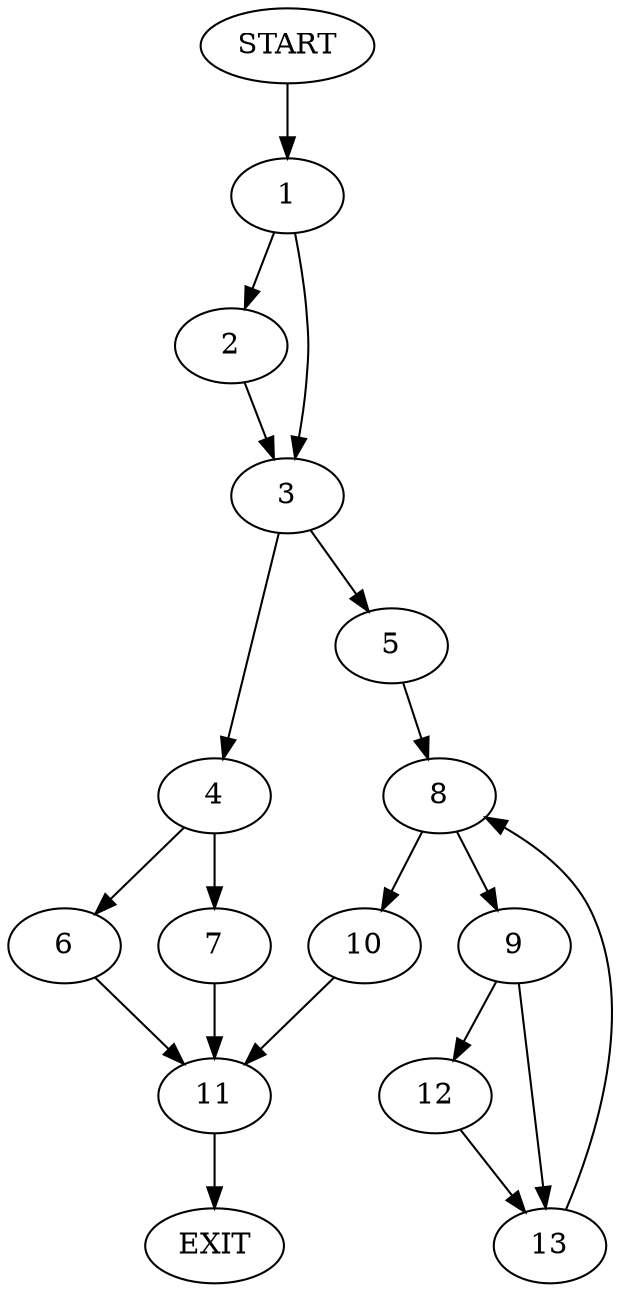 digraph {
0 [label="START"]
14 [label="EXIT"]
0 -> 1
1 -> 2
1 -> 3
2 -> 3
3 -> 4
3 -> 5
4 -> 6
4 -> 7
5 -> 8
8 -> 9
8 -> 10
10 -> 11
9 -> 12
9 -> 13
12 -> 13
13 -> 8
11 -> 14
7 -> 11
6 -> 11
}
